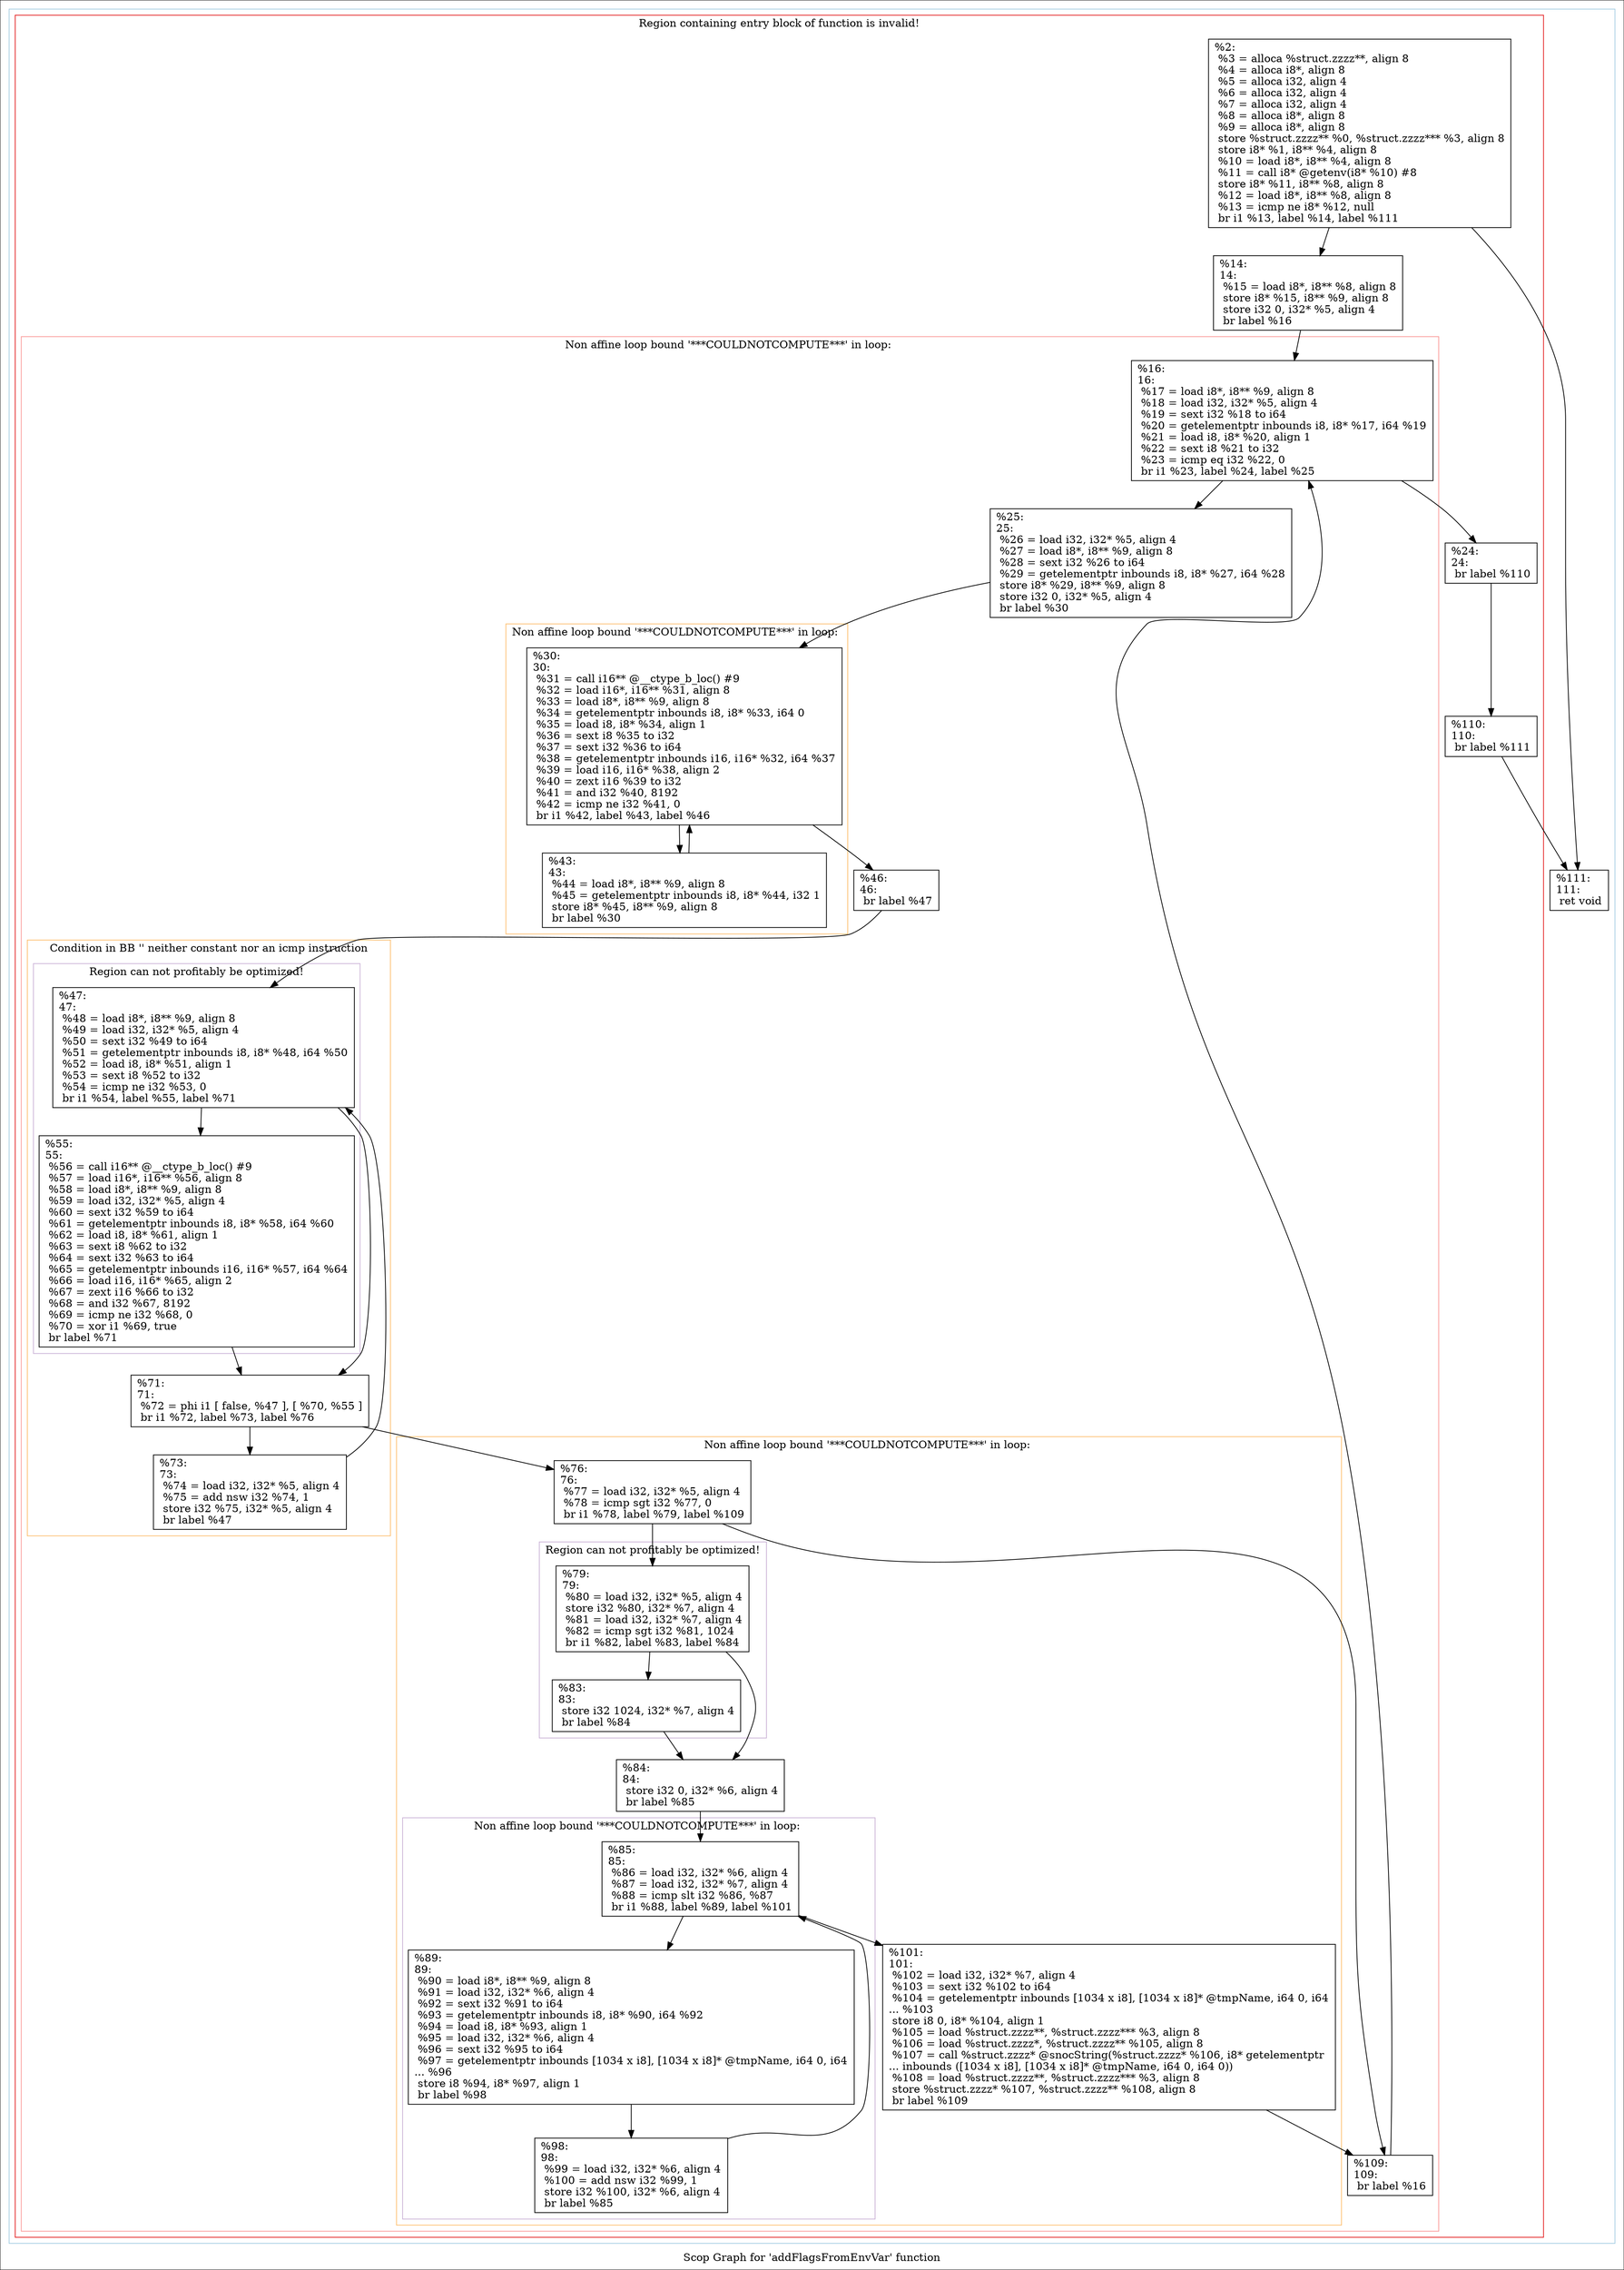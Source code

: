 digraph "Scop Graph for 'addFlagsFromEnvVar' function" {
	label="Scop Graph for 'addFlagsFromEnvVar' function";

	Node0x26e7ad0 [shape=record,label="{%2:\l  %3 = alloca %struct.zzzz**, align 8\l  %4 = alloca i8*, align 8\l  %5 = alloca i32, align 4\l  %6 = alloca i32, align 4\l  %7 = alloca i32, align 4\l  %8 = alloca i8*, align 8\l  %9 = alloca i8*, align 8\l  store %struct.zzzz** %0, %struct.zzzz*** %3, align 8\l  store i8* %1, i8** %4, align 8\l  %10 = load i8*, i8** %4, align 8\l  %11 = call i8* @getenv(i8* %10) #8\l  store i8* %11, i8** %8, align 8\l  %12 = load i8*, i8** %8, align 8\l  %13 = icmp ne i8* %12, null\l  br i1 %13, label %14, label %111\l}"];
	Node0x26e7ad0 -> Node0x25d69d0;
	Node0x26e7ad0 -> Node0x2837c20;
	Node0x25d69d0 [shape=record,label="{%14:\l14:                                               \l  %15 = load i8*, i8** %8, align 8\l  store i8* %15, i8** %9, align 8\l  store i32 0, i32* %5, align 4\l  br label %16\l}"];
	Node0x25d69d0 -> Node0x27fcea0;
	Node0x27fcea0 [shape=record,label="{%16:\l16:                                               \l  %17 = load i8*, i8** %9, align 8\l  %18 = load i32, i32* %5, align 4\l  %19 = sext i32 %18 to i64\l  %20 = getelementptr inbounds i8, i8* %17, i64 %19\l  %21 = load i8, i8* %20, align 1\l  %22 = sext i8 %21 to i32\l  %23 = icmp eq i32 %22, 0\l  br i1 %23, label %24, label %25\l}"];
	Node0x27fcea0 -> Node0x28c9bd0;
	Node0x27fcea0 -> Node0x2816360;
	Node0x28c9bd0 [shape=record,label="{%24:\l24:                                               \l  br label %110\l}"];
	Node0x28c9bd0 -> Node0x25ec900;
	Node0x25ec900 [shape=record,label="{%110:\l110:                                              \l  br label %111\l}"];
	Node0x25ec900 -> Node0x2837c20;
	Node0x2837c20 [shape=record,label="{%111:\l111:                                              \l  ret void\l}"];
	Node0x2816360 [shape=record,label="{%25:\l25:                                               \l  %26 = load i32, i32* %5, align 4\l  %27 = load i8*, i8** %9, align 8\l  %28 = sext i32 %26 to i64\l  %29 = getelementptr inbounds i8, i8* %27, i64 %28\l  store i8* %29, i8** %9, align 8\l  store i32 0, i32* %5, align 4\l  br label %30\l}"];
	Node0x2816360 -> Node0x283e030;
	Node0x283e030 [shape=record,label="{%30:\l30:                                               \l  %31 = call i16** @__ctype_b_loc() #9\l  %32 = load i16*, i16** %31, align 8\l  %33 = load i8*, i8** %9, align 8\l  %34 = getelementptr inbounds i8, i8* %33, i64 0\l  %35 = load i8, i8* %34, align 1\l  %36 = sext i8 %35 to i32\l  %37 = sext i32 %36 to i64\l  %38 = getelementptr inbounds i16, i16* %32, i64 %37\l  %39 = load i16, i16* %38, align 2\l  %40 = zext i16 %39 to i32\l  %41 = and i32 %40, 8192\l  %42 = icmp ne i32 %41, 0\l  br i1 %42, label %43, label %46\l}"];
	Node0x283e030 -> Node0x272df90;
	Node0x283e030 -> Node0x282a030;
	Node0x272df90 [shape=record,label="{%43:\l43:                                               \l  %44 = load i8*, i8** %9, align 8\l  %45 = getelementptr inbounds i8, i8* %44, i32 1\l  store i8* %45, i8** %9, align 8\l  br label %30\l}"];
	Node0x272df90 -> Node0x283e030[constraint=false];
	Node0x282a030 [shape=record,label="{%46:\l46:                                               \l  br label %47\l}"];
	Node0x282a030 -> Node0x264dea0;
	Node0x264dea0 [shape=record,label="{%47:\l47:                                               \l  %48 = load i8*, i8** %9, align 8\l  %49 = load i32, i32* %5, align 4\l  %50 = sext i32 %49 to i64\l  %51 = getelementptr inbounds i8, i8* %48, i64 %50\l  %52 = load i8, i8* %51, align 1\l  %53 = sext i8 %52 to i32\l  %54 = icmp ne i32 %53, 0\l  br i1 %54, label %55, label %71\l}"];
	Node0x264dea0 -> Node0x2840a60;
	Node0x264dea0 -> Node0x28cdf40;
	Node0x2840a60 [shape=record,label="{%55:\l55:                                               \l  %56 = call i16** @__ctype_b_loc() #9\l  %57 = load i16*, i16** %56, align 8\l  %58 = load i8*, i8** %9, align 8\l  %59 = load i32, i32* %5, align 4\l  %60 = sext i32 %59 to i64\l  %61 = getelementptr inbounds i8, i8* %58, i64 %60\l  %62 = load i8, i8* %61, align 1\l  %63 = sext i8 %62 to i32\l  %64 = sext i32 %63 to i64\l  %65 = getelementptr inbounds i16, i16* %57, i64 %64\l  %66 = load i16, i16* %65, align 2\l  %67 = zext i16 %66 to i32\l  %68 = and i32 %67, 8192\l  %69 = icmp ne i32 %68, 0\l  %70 = xor i1 %69, true\l  br label %71\l}"];
	Node0x2840a60 -> Node0x28cdf40;
	Node0x28cdf40 [shape=record,label="{%71:\l71:                                               \l  %72 = phi i1 [ false, %47 ], [ %70, %55 ]\l  br i1 %72, label %73, label %76\l}"];
	Node0x28cdf40 -> Node0x2844b00;
	Node0x28cdf40 -> Node0x28cc230;
	Node0x2844b00 [shape=record,label="{%73:\l73:                                               \l  %74 = load i32, i32* %5, align 4\l  %75 = add nsw i32 %74, 1\l  store i32 %75, i32* %5, align 4\l  br label %47\l}"];
	Node0x2844b00 -> Node0x264dea0[constraint=false];
	Node0x28cc230 [shape=record,label="{%76:\l76:                                               \l  %77 = load i32, i32* %5, align 4\l  %78 = icmp sgt i32 %77, 0\l  br i1 %78, label %79, label %109\l}"];
	Node0x28cc230 -> Node0x25eba30;
	Node0x28cc230 -> Node0x28602d0;
	Node0x25eba30 [shape=record,label="{%79:\l79:                                               \l  %80 = load i32, i32* %5, align 4\l  store i32 %80, i32* %7, align 4\l  %81 = load i32, i32* %7, align 4\l  %82 = icmp sgt i32 %81, 1024\l  br i1 %82, label %83, label %84\l}"];
	Node0x25eba30 -> Node0x28da710;
	Node0x25eba30 -> Node0x27f5bb0;
	Node0x28da710 [shape=record,label="{%83:\l83:                                               \l  store i32 1024, i32* %7, align 4\l  br label %84\l}"];
	Node0x28da710 -> Node0x27f5bb0;
	Node0x27f5bb0 [shape=record,label="{%84:\l84:                                               \l  store i32 0, i32* %6, align 4\l  br label %85\l}"];
	Node0x27f5bb0 -> Node0x283cab0;
	Node0x283cab0 [shape=record,label="{%85:\l85:                                               \l  %86 = load i32, i32* %6, align 4\l  %87 = load i32, i32* %7, align 4\l  %88 = icmp slt i32 %86, %87\l  br i1 %88, label %89, label %101\l}"];
	Node0x283cab0 -> Node0x260fb60;
	Node0x283cab0 -> Node0x27ff390;
	Node0x260fb60 [shape=record,label="{%89:\l89:                                               \l  %90 = load i8*, i8** %9, align 8\l  %91 = load i32, i32* %6, align 4\l  %92 = sext i32 %91 to i64\l  %93 = getelementptr inbounds i8, i8* %90, i64 %92\l  %94 = load i8, i8* %93, align 1\l  %95 = load i32, i32* %6, align 4\l  %96 = sext i32 %95 to i64\l  %97 = getelementptr inbounds [1034 x i8], [1034 x i8]* @tmpName, i64 0, i64\l... %96\l  store i8 %94, i8* %97, align 1\l  br label %98\l}"];
	Node0x260fb60 -> Node0x284d6d0;
	Node0x284d6d0 [shape=record,label="{%98:\l98:                                               \l  %99 = load i32, i32* %6, align 4\l  %100 = add nsw i32 %99, 1\l  store i32 %100, i32* %6, align 4\l  br label %85\l}"];
	Node0x284d6d0 -> Node0x283cab0[constraint=false];
	Node0x27ff390 [shape=record,label="{%101:\l101:                                              \l  %102 = load i32, i32* %7, align 4\l  %103 = sext i32 %102 to i64\l  %104 = getelementptr inbounds [1034 x i8], [1034 x i8]* @tmpName, i64 0, i64\l... %103\l  store i8 0, i8* %104, align 1\l  %105 = load %struct.zzzz**, %struct.zzzz*** %3, align 8\l  %106 = load %struct.zzzz*, %struct.zzzz** %105, align 8\l  %107 = call %struct.zzzz* @snocString(%struct.zzzz* %106, i8* getelementptr\l... inbounds ([1034 x i8], [1034 x i8]* @tmpName, i64 0, i64 0))\l  %108 = load %struct.zzzz**, %struct.zzzz*** %3, align 8\l  store %struct.zzzz* %107, %struct.zzzz** %108, align 8\l  br label %109\l}"];
	Node0x27ff390 -> Node0x28602d0;
	Node0x28602d0 [shape=record,label="{%109:\l109:                                              \l  br label %16\l}"];
	Node0x28602d0 -> Node0x27fcea0[constraint=false];
	colorscheme = "paired12"
        subgraph cluster_0x28f0980 {
          label = "";
          style = solid;
          color = 1
          subgraph cluster_0x292aa70 {
            label = "Region containing entry block of function is invalid!";
            style = solid;
            color = 6
            subgraph cluster_0x28ec570 {
              label = "Non affine loop bound '***COULDNOTCOMPUTE***' in loop: ";
              style = solid;
              color = 5
              subgraph cluster_0x254e180 {
                label = "Non affine loop bound '***COULDNOTCOMPUTE***' in loop: ";
                style = solid;
                color = 7
                Node0x283e030;
                Node0x272df90;
              }
              subgraph cluster_0x254e100 {
                label = "Condition in BB '' neither constant nor an icmp instruction";
                style = solid;
                color = 7
                subgraph cluster_0x28f0900 {
                  label = "Region can not profitably be optimized!";
                  style = solid;
                  color = 9
                  Node0x264dea0;
                  Node0x2840a60;
                }
                Node0x28cdf40;
                Node0x2844b00;
              }
              subgraph cluster_0x254dc70 {
                label = "Non affine loop bound '***COULDNOTCOMPUTE***' in loop: ";
                style = solid;
                color = 7
                subgraph cluster_0x2941c60 {
                  label = "Region can not profitably be optimized!";
                  style = solid;
                  color = 9
                  Node0x25eba30;
                  Node0x28da710;
                }
                subgraph cluster_0x254dbf0 {
                  label = "Non affine loop bound '***COULDNOTCOMPUTE***' in loop: ";
                  style = solid;
                  color = 9
                  Node0x283cab0;
                  Node0x260fb60;
                  Node0x284d6d0;
                }
                Node0x28cc230;
                Node0x27f5bb0;
                Node0x27ff390;
              }
              Node0x27fcea0;
              Node0x2816360;
              Node0x282a030;
              Node0x28602d0;
            }
            Node0x26e7ad0;
            Node0x25d69d0;
            Node0x28c9bd0;
            Node0x25ec900;
          }
          Node0x2837c20;
        }
}
